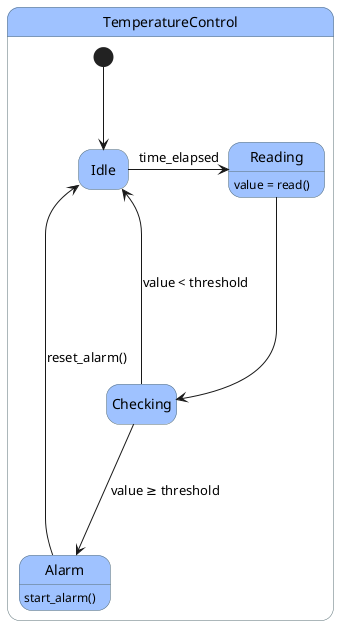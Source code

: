 @startuml FireAlarmSystem
hide empty description
skinparam stateBackgroundColor #9fc2ff
skinparam stateBorderColor #586E75

state TemperatureControl {
  [*] ---> Idle
  Reading : value = read()

  Idle -> Reading : time_elapsed
  Reading -----> Checking

  Checking ----> Alarm : value ≥ threshold
  Checking ----> Idle  : value < threshold
  Alarm : start_alarm()

  Alarm ----> Idle : reset_alarm()
}

@enduml
